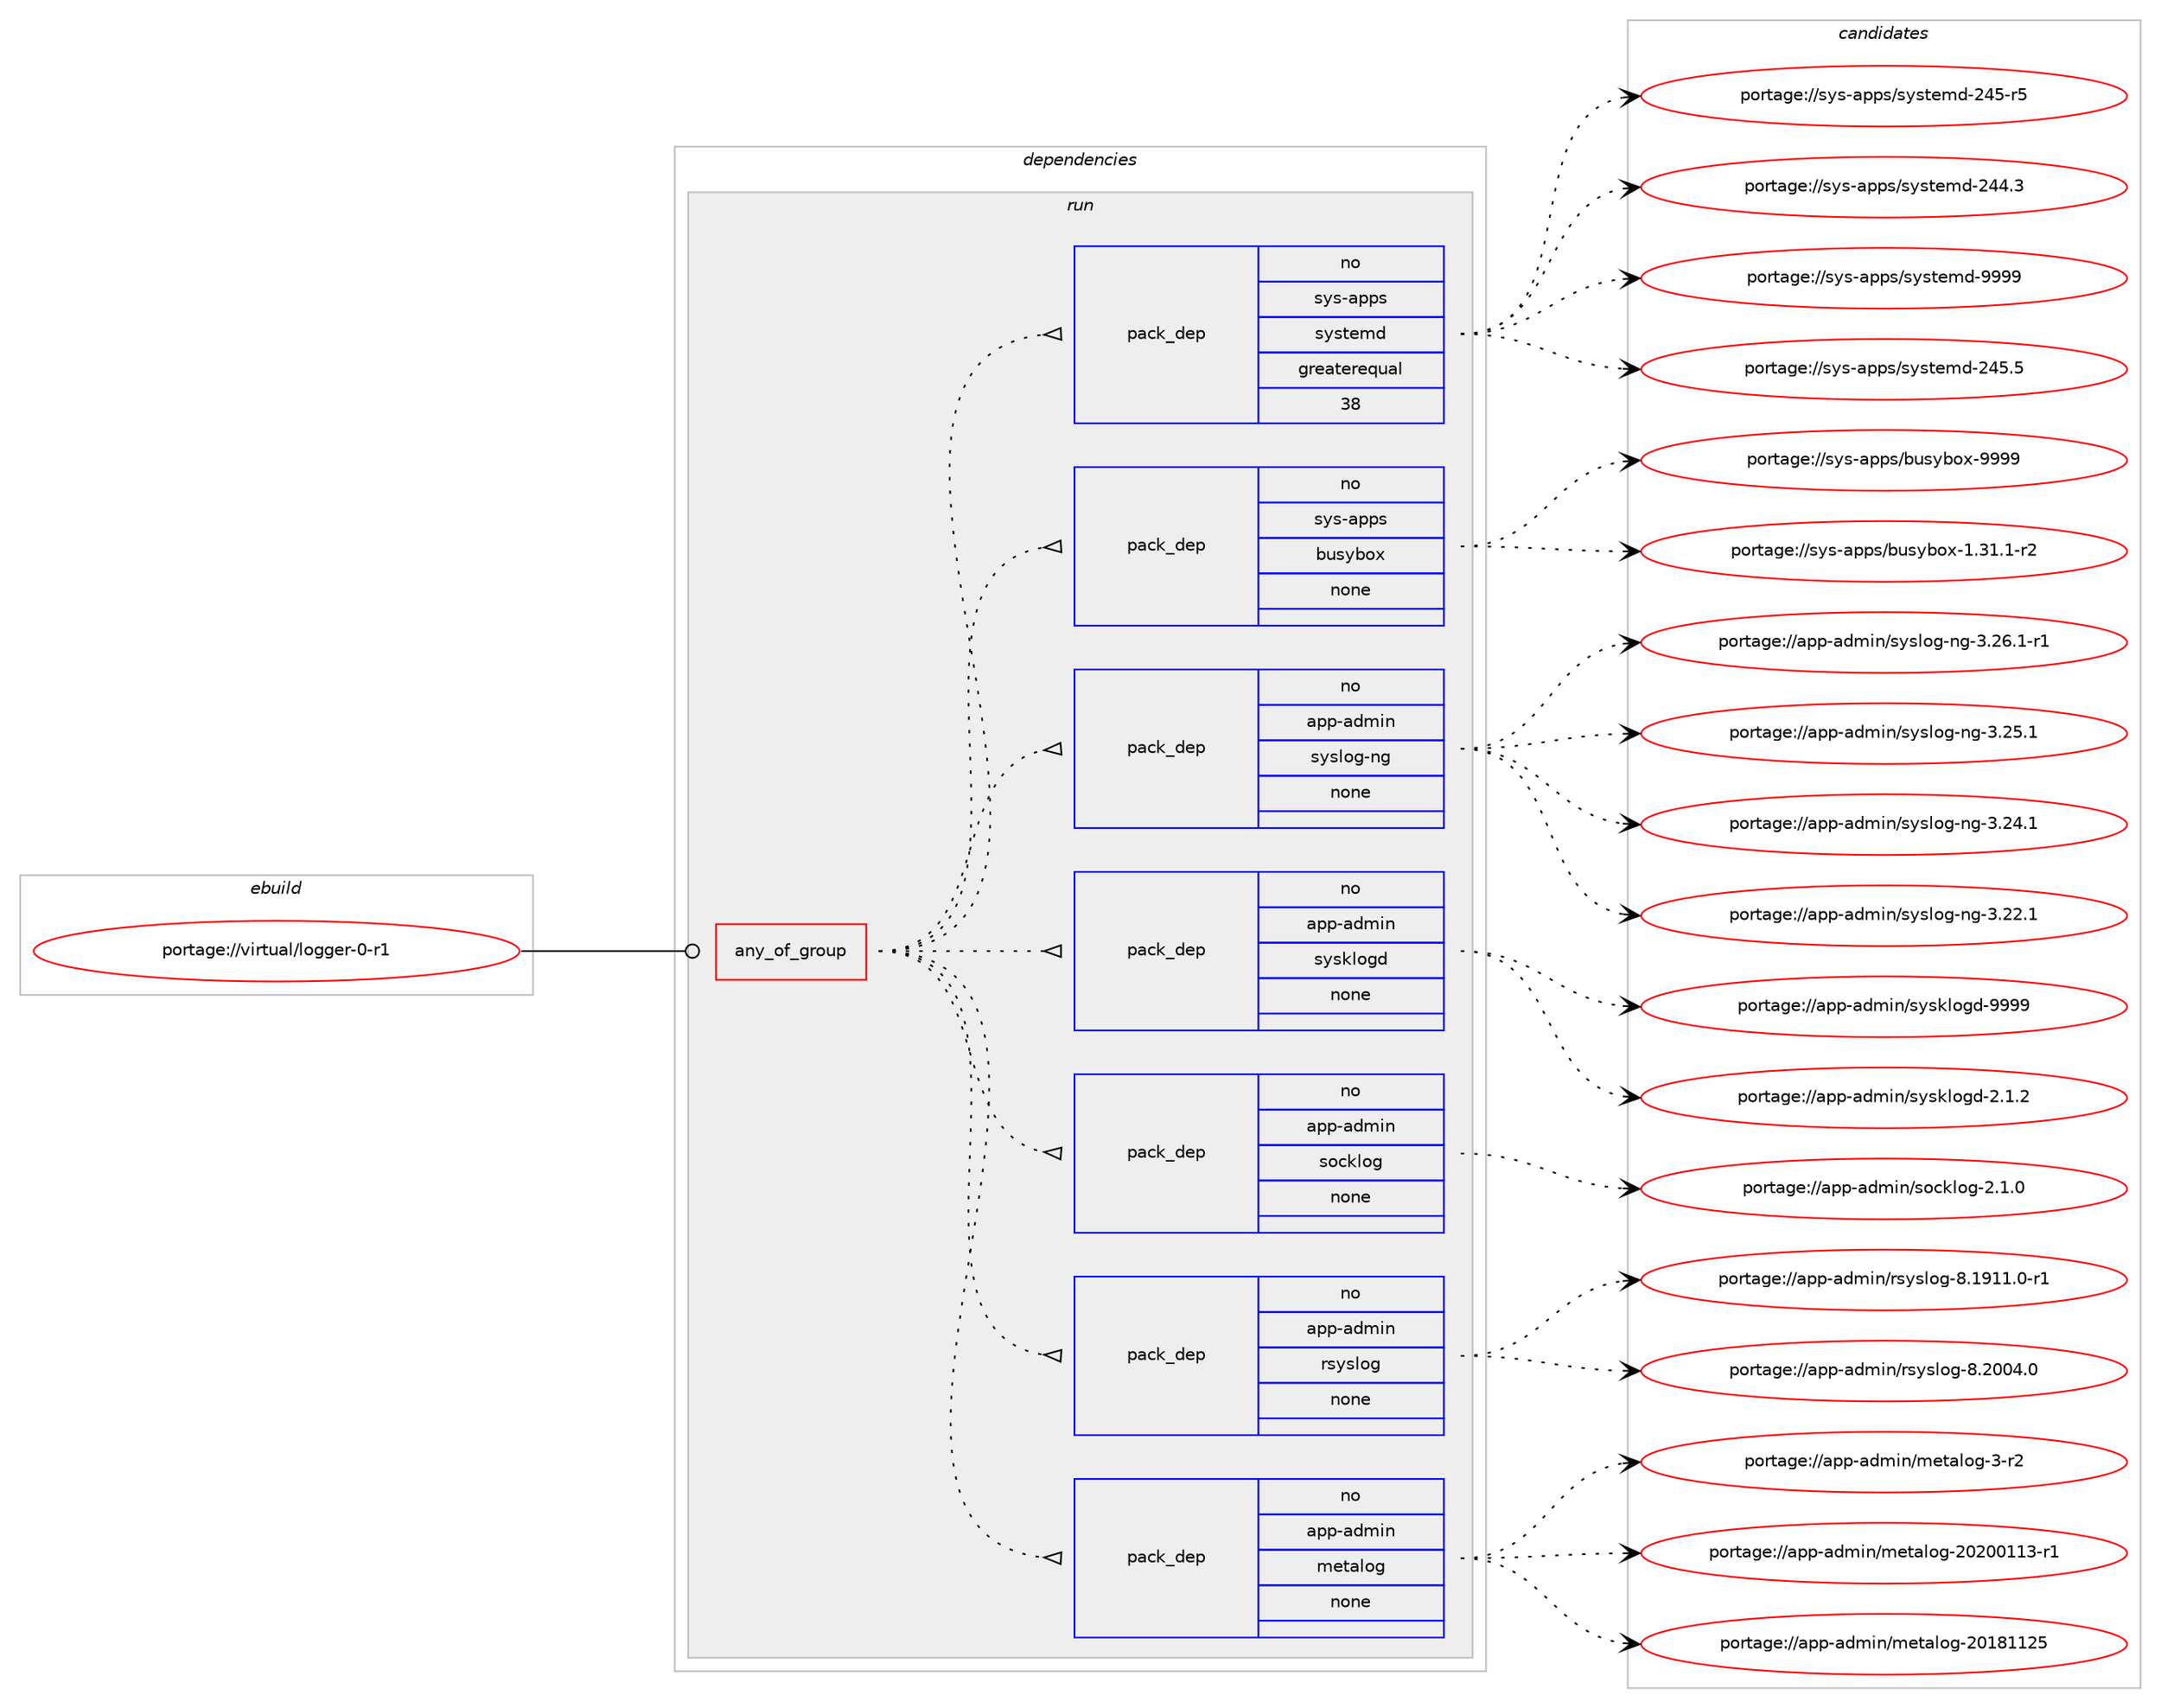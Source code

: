 digraph prolog {

# *************
# Graph options
# *************

newrank=true;
concentrate=true;
compound=true;
graph [rankdir=LR,fontname=Helvetica,fontsize=10,ranksep=1.5];#, ranksep=2.5, nodesep=0.2];
edge  [arrowhead=vee];
node  [fontname=Helvetica,fontsize=10];

# **********
# The ebuild
# **********

subgraph cluster_leftcol {
color=gray;
rank=same;
label=<<i>ebuild</i>>;
id [label="portage://virtual/logger-0-r1", color=red, width=4, href="../virtual/logger-0-r1.svg"];
}

# ****************
# The dependencies
# ****************

subgraph cluster_midcol {
color=gray;
label=<<i>dependencies</i>>;
subgraph cluster_compile {
fillcolor="#eeeeee";
style=filled;
label=<<i>compile</i>>;
}
subgraph cluster_compileandrun {
fillcolor="#eeeeee";
style=filled;
label=<<i>compile and run</i>>;
}
subgraph cluster_run {
fillcolor="#eeeeee";
style=filled;
label=<<i>run</i>>;
subgraph any39 {
dependency2363 [label=<<TABLE BORDER="0" CELLBORDER="1" CELLSPACING="0" CELLPADDING="4"><TR><TD CELLPADDING="10">any_of_group</TD></TR></TABLE>>, shape=none, color=red];subgraph pack2048 {
dependency2364 [label=<<TABLE BORDER="0" CELLBORDER="1" CELLSPACING="0" CELLPADDING="4" WIDTH="220"><TR><TD ROWSPAN="6" CELLPADDING="30">pack_dep</TD></TR><TR><TD WIDTH="110">no</TD></TR><TR><TD>app-admin</TD></TR><TR><TD>metalog</TD></TR><TR><TD>none</TD></TR><TR><TD></TD></TR></TABLE>>, shape=none, color=blue];
}
dependency2363:e -> dependency2364:w [weight=20,style="dotted",arrowhead="oinv"];
subgraph pack2049 {
dependency2365 [label=<<TABLE BORDER="0" CELLBORDER="1" CELLSPACING="0" CELLPADDING="4" WIDTH="220"><TR><TD ROWSPAN="6" CELLPADDING="30">pack_dep</TD></TR><TR><TD WIDTH="110">no</TD></TR><TR><TD>app-admin</TD></TR><TR><TD>rsyslog</TD></TR><TR><TD>none</TD></TR><TR><TD></TD></TR></TABLE>>, shape=none, color=blue];
}
dependency2363:e -> dependency2365:w [weight=20,style="dotted",arrowhead="oinv"];
subgraph pack2050 {
dependency2366 [label=<<TABLE BORDER="0" CELLBORDER="1" CELLSPACING="0" CELLPADDING="4" WIDTH="220"><TR><TD ROWSPAN="6" CELLPADDING="30">pack_dep</TD></TR><TR><TD WIDTH="110">no</TD></TR><TR><TD>app-admin</TD></TR><TR><TD>socklog</TD></TR><TR><TD>none</TD></TR><TR><TD></TD></TR></TABLE>>, shape=none, color=blue];
}
dependency2363:e -> dependency2366:w [weight=20,style="dotted",arrowhead="oinv"];
subgraph pack2051 {
dependency2367 [label=<<TABLE BORDER="0" CELLBORDER="1" CELLSPACING="0" CELLPADDING="4" WIDTH="220"><TR><TD ROWSPAN="6" CELLPADDING="30">pack_dep</TD></TR><TR><TD WIDTH="110">no</TD></TR><TR><TD>app-admin</TD></TR><TR><TD>sysklogd</TD></TR><TR><TD>none</TD></TR><TR><TD></TD></TR></TABLE>>, shape=none, color=blue];
}
dependency2363:e -> dependency2367:w [weight=20,style="dotted",arrowhead="oinv"];
subgraph pack2052 {
dependency2368 [label=<<TABLE BORDER="0" CELLBORDER="1" CELLSPACING="0" CELLPADDING="4" WIDTH="220"><TR><TD ROWSPAN="6" CELLPADDING="30">pack_dep</TD></TR><TR><TD WIDTH="110">no</TD></TR><TR><TD>app-admin</TD></TR><TR><TD>syslog-ng</TD></TR><TR><TD>none</TD></TR><TR><TD></TD></TR></TABLE>>, shape=none, color=blue];
}
dependency2363:e -> dependency2368:w [weight=20,style="dotted",arrowhead="oinv"];
subgraph pack2053 {
dependency2369 [label=<<TABLE BORDER="0" CELLBORDER="1" CELLSPACING="0" CELLPADDING="4" WIDTH="220"><TR><TD ROWSPAN="6" CELLPADDING="30">pack_dep</TD></TR><TR><TD WIDTH="110">no</TD></TR><TR><TD>sys-apps</TD></TR><TR><TD>busybox</TD></TR><TR><TD>none</TD></TR><TR><TD></TD></TR></TABLE>>, shape=none, color=blue];
}
dependency2363:e -> dependency2369:w [weight=20,style="dotted",arrowhead="oinv"];
subgraph pack2054 {
dependency2370 [label=<<TABLE BORDER="0" CELLBORDER="1" CELLSPACING="0" CELLPADDING="4" WIDTH="220"><TR><TD ROWSPAN="6" CELLPADDING="30">pack_dep</TD></TR><TR><TD WIDTH="110">no</TD></TR><TR><TD>sys-apps</TD></TR><TR><TD>systemd</TD></TR><TR><TD>greaterequal</TD></TR><TR><TD>38</TD></TR></TABLE>>, shape=none, color=blue];
}
dependency2363:e -> dependency2370:w [weight=20,style="dotted",arrowhead="oinv"];
}
id:e -> dependency2363:w [weight=20,style="solid",arrowhead="odot"];
}
}

# **************
# The candidates
# **************

subgraph cluster_choices {
rank=same;
color=gray;
label=<<i>candidates</i>>;

subgraph choice2048 {
color=black;
nodesep=1;
choice971121124597100109105110471091011169710811110345514511450 [label="portage://app-admin/metalog-3-r2", color=red, width=4,href="../app-admin/metalog-3-r2.svg"];
choice97112112459710010910511047109101116971081111034550485048484949514511449 [label="portage://app-admin/metalog-20200113-r1", color=red, width=4,href="../app-admin/metalog-20200113-r1.svg"];
choice9711211245971001091051104710910111697108111103455048495649495053 [label="portage://app-admin/metalog-20181125", color=red, width=4,href="../app-admin/metalog-20181125.svg"];
dependency2364:e -> choice971121124597100109105110471091011169710811110345514511450:w [style=dotted,weight="100"];
dependency2364:e -> choice97112112459710010910511047109101116971081111034550485048484949514511449:w [style=dotted,weight="100"];
dependency2364:e -> choice9711211245971001091051104710910111697108111103455048495649495053:w [style=dotted,weight="100"];
}
subgraph choice2049 {
color=black;
nodesep=1;
choice97112112459710010910511047114115121115108111103455646504848524648 [label="portage://app-admin/rsyslog-8.2004.0", color=red, width=4,href="../app-admin/rsyslog-8.2004.0.svg"];
choice971121124597100109105110471141151211151081111034556464957494946484511449 [label="portage://app-admin/rsyslog-8.1911.0-r1", color=red, width=4,href="../app-admin/rsyslog-8.1911.0-r1.svg"];
dependency2365:e -> choice97112112459710010910511047114115121115108111103455646504848524648:w [style=dotted,weight="100"];
dependency2365:e -> choice971121124597100109105110471141151211151081111034556464957494946484511449:w [style=dotted,weight="100"];
}
subgraph choice2050 {
color=black;
nodesep=1;
choice9711211245971001091051104711511199107108111103455046494648 [label="portage://app-admin/socklog-2.1.0", color=red, width=4,href="../app-admin/socklog-2.1.0.svg"];
dependency2366:e -> choice9711211245971001091051104711511199107108111103455046494648:w [style=dotted,weight="100"];
}
subgraph choice2051 {
color=black;
nodesep=1;
choice971121124597100109105110471151211151071081111031004557575757 [label="portage://app-admin/sysklogd-9999", color=red, width=4,href="../app-admin/sysklogd-9999.svg"];
choice97112112459710010910511047115121115107108111103100455046494650 [label="portage://app-admin/sysklogd-2.1.2", color=red, width=4,href="../app-admin/sysklogd-2.1.2.svg"];
dependency2367:e -> choice971121124597100109105110471151211151071081111031004557575757:w [style=dotted,weight="100"];
dependency2367:e -> choice97112112459710010910511047115121115107108111103100455046494650:w [style=dotted,weight="100"];
}
subgraph choice2052 {
color=black;
nodesep=1;
choice9711211245971001091051104711512111510811110345110103455146505446494511449 [label="portage://app-admin/syslog-ng-3.26.1-r1", color=red, width=4,href="../app-admin/syslog-ng-3.26.1-r1.svg"];
choice971121124597100109105110471151211151081111034511010345514650534649 [label="portage://app-admin/syslog-ng-3.25.1", color=red, width=4,href="../app-admin/syslog-ng-3.25.1.svg"];
choice971121124597100109105110471151211151081111034511010345514650524649 [label="portage://app-admin/syslog-ng-3.24.1", color=red, width=4,href="../app-admin/syslog-ng-3.24.1.svg"];
choice971121124597100109105110471151211151081111034511010345514650504649 [label="portage://app-admin/syslog-ng-3.22.1", color=red, width=4,href="../app-admin/syslog-ng-3.22.1.svg"];
dependency2368:e -> choice9711211245971001091051104711512111510811110345110103455146505446494511449:w [style=dotted,weight="100"];
dependency2368:e -> choice971121124597100109105110471151211151081111034511010345514650534649:w [style=dotted,weight="100"];
dependency2368:e -> choice971121124597100109105110471151211151081111034511010345514650524649:w [style=dotted,weight="100"];
dependency2368:e -> choice971121124597100109105110471151211151081111034511010345514650504649:w [style=dotted,weight="100"];
}
subgraph choice2053 {
color=black;
nodesep=1;
choice11512111545971121121154798117115121981111204557575757 [label="portage://sys-apps/busybox-9999", color=red, width=4,href="../sys-apps/busybox-9999.svg"];
choice1151211154597112112115479811711512198111120454946514946494511450 [label="portage://sys-apps/busybox-1.31.1-r2", color=red, width=4,href="../sys-apps/busybox-1.31.1-r2.svg"];
dependency2369:e -> choice11512111545971121121154798117115121981111204557575757:w [style=dotted,weight="100"];
dependency2369:e -> choice1151211154597112112115479811711512198111120454946514946494511450:w [style=dotted,weight="100"];
}
subgraph choice2054 {
color=black;
nodesep=1;
choice1151211154597112112115471151211151161011091004557575757 [label="portage://sys-apps/systemd-9999", color=red, width=4,href="../sys-apps/systemd-9999.svg"];
choice115121115459711211211547115121115116101109100455052534653 [label="portage://sys-apps/systemd-245.5", color=red, width=4,href="../sys-apps/systemd-245.5.svg"];
choice115121115459711211211547115121115116101109100455052534511453 [label="portage://sys-apps/systemd-245-r5", color=red, width=4,href="../sys-apps/systemd-245-r5.svg"];
choice115121115459711211211547115121115116101109100455052524651 [label="portage://sys-apps/systemd-244.3", color=red, width=4,href="../sys-apps/systemd-244.3.svg"];
dependency2370:e -> choice1151211154597112112115471151211151161011091004557575757:w [style=dotted,weight="100"];
dependency2370:e -> choice115121115459711211211547115121115116101109100455052534653:w [style=dotted,weight="100"];
dependency2370:e -> choice115121115459711211211547115121115116101109100455052534511453:w [style=dotted,weight="100"];
dependency2370:e -> choice115121115459711211211547115121115116101109100455052524651:w [style=dotted,weight="100"];
}
}

}
